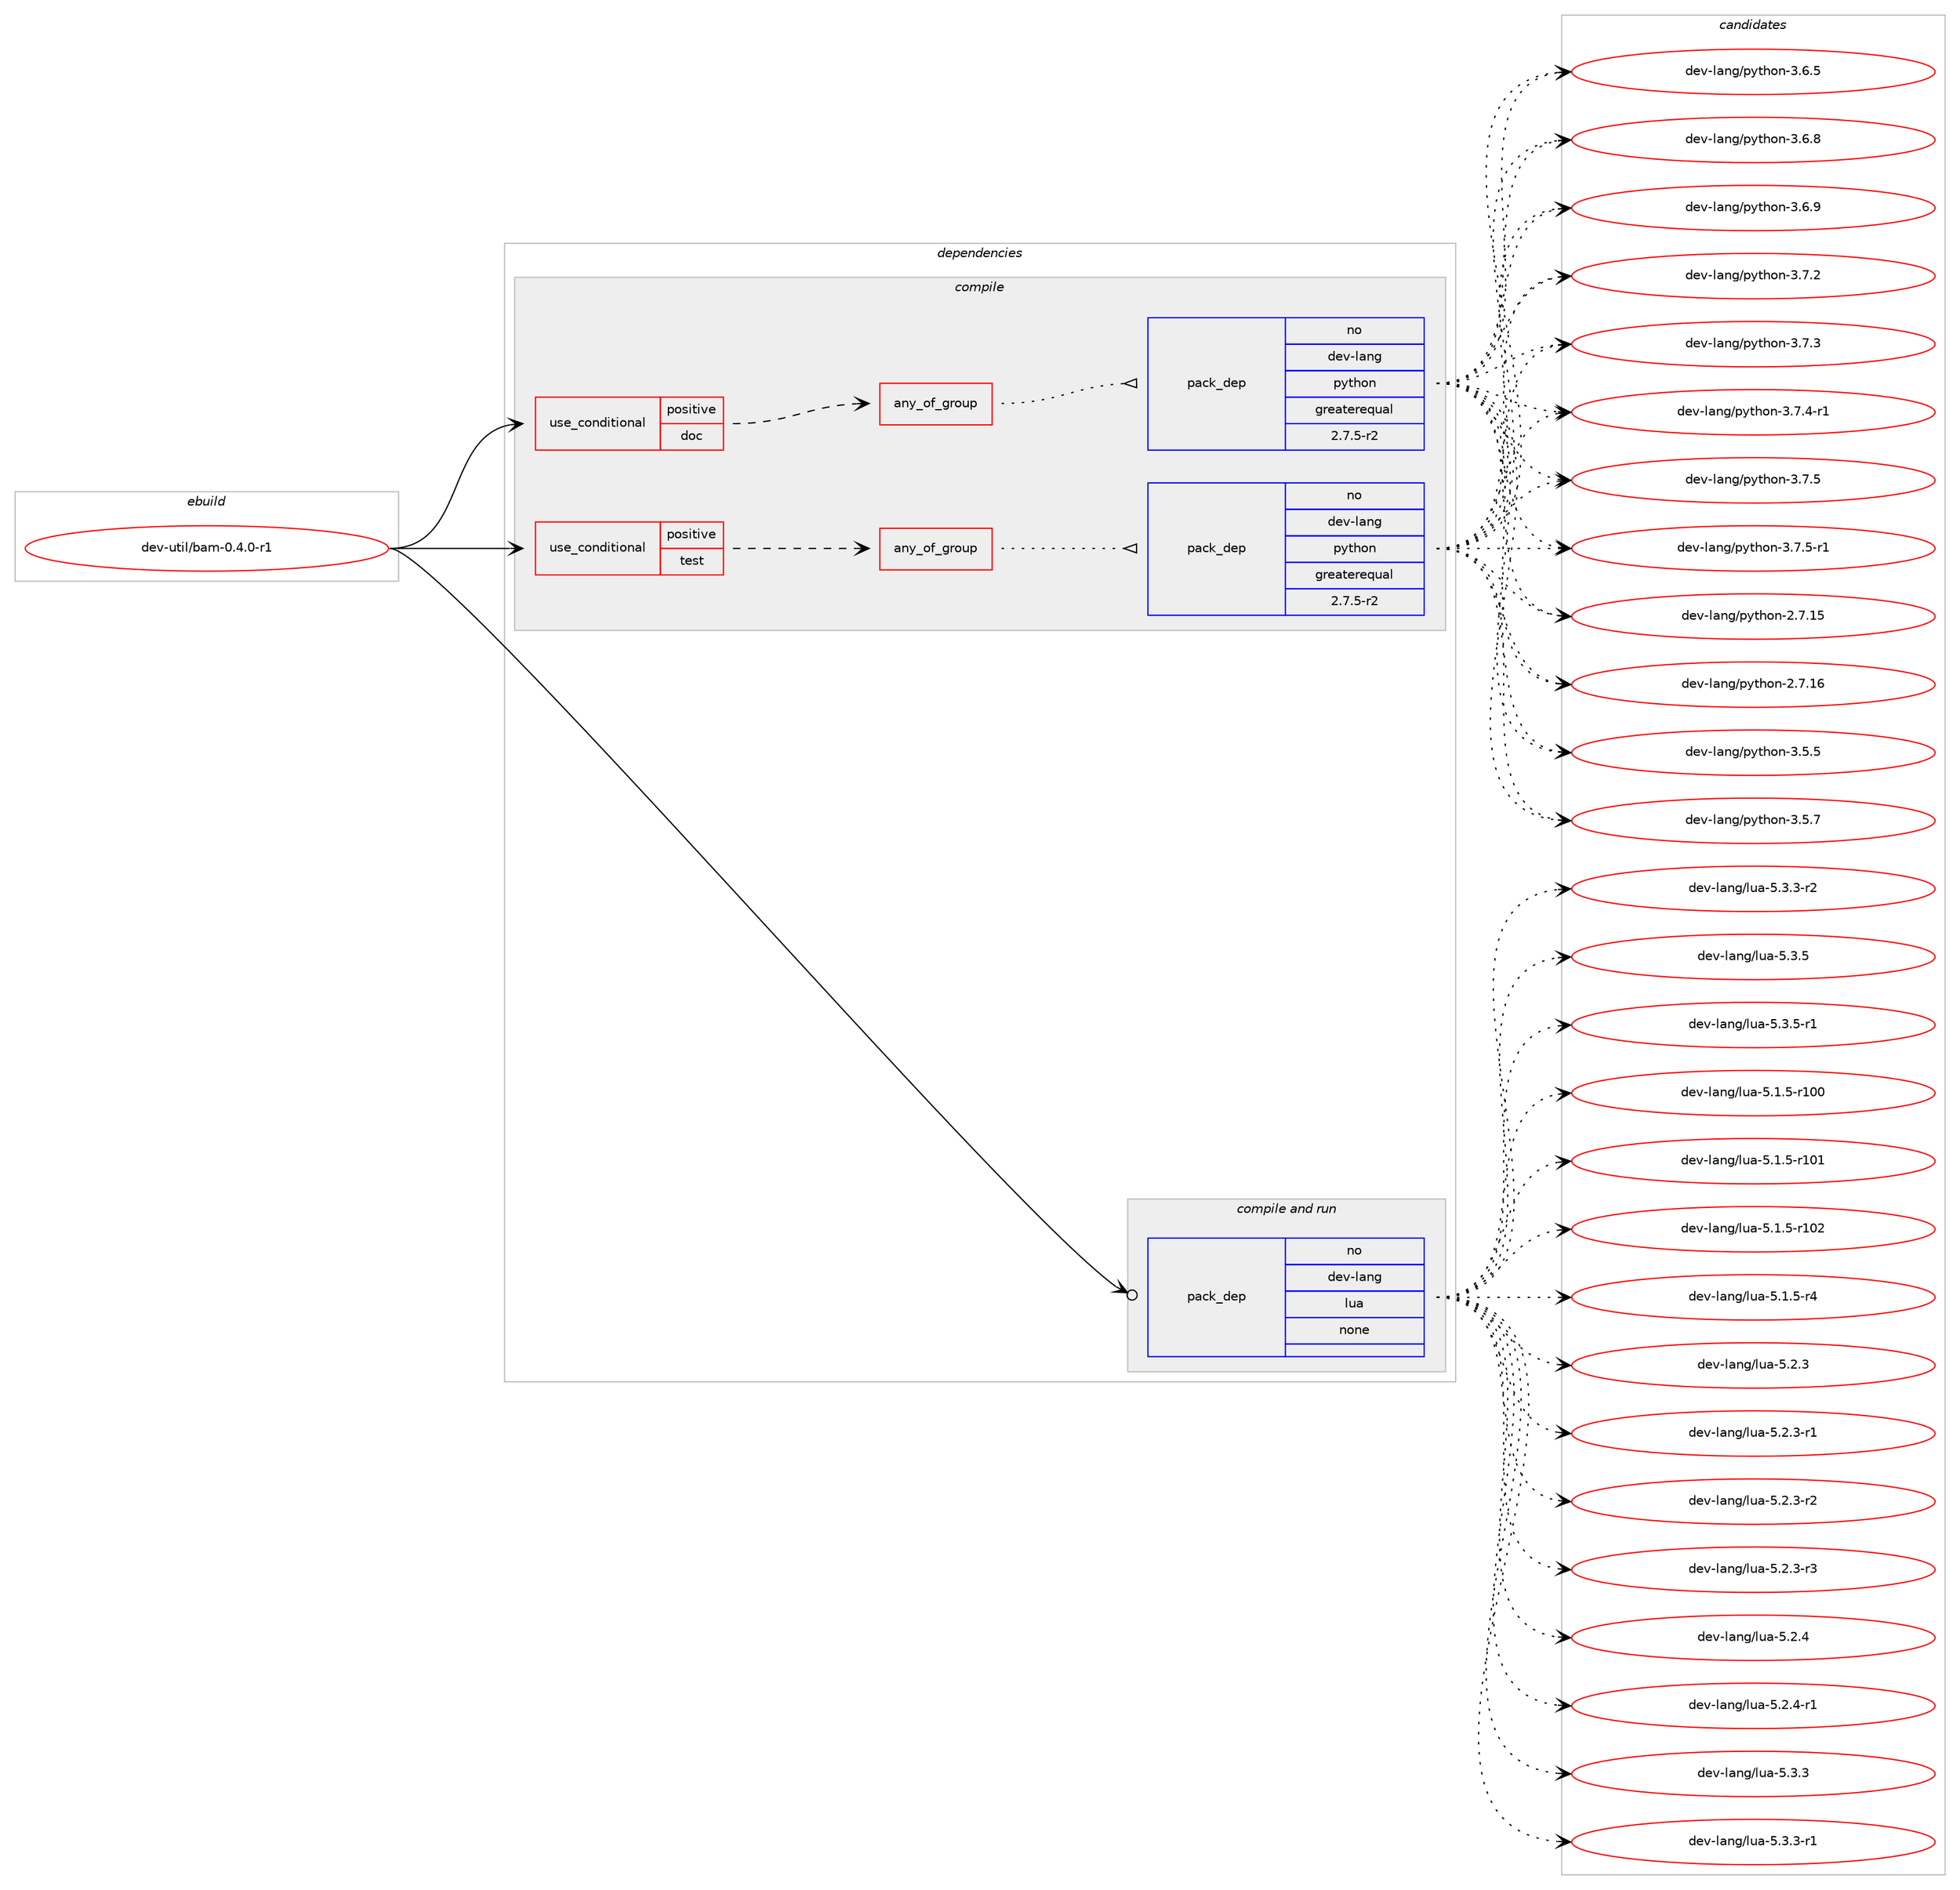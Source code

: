 digraph prolog {

# *************
# Graph options
# *************

newrank=true;
concentrate=true;
compound=true;
graph [rankdir=LR,fontname=Helvetica,fontsize=10,ranksep=1.5];#, ranksep=2.5, nodesep=0.2];
edge  [arrowhead=vee];
node  [fontname=Helvetica,fontsize=10];

# **********
# The ebuild
# **********

subgraph cluster_leftcol {
color=gray;
rank=same;
label=<<i>ebuild</i>>;
id [label="dev-util/bam-0.4.0-r1", color=red, width=4, href="../dev-util/bam-0.4.0-r1.svg"];
}

# ****************
# The dependencies
# ****************

subgraph cluster_midcol {
color=gray;
label=<<i>dependencies</i>>;
subgraph cluster_compile {
fillcolor="#eeeeee";
style=filled;
label=<<i>compile</i>>;
subgraph cond181836 {
dependency725568 [label=<<TABLE BORDER="0" CELLBORDER="1" CELLSPACING="0" CELLPADDING="4"><TR><TD ROWSPAN="3" CELLPADDING="10">use_conditional</TD></TR><TR><TD>positive</TD></TR><TR><TD>doc</TD></TR></TABLE>>, shape=none, color=red];
subgraph any11717 {
dependency725569 [label=<<TABLE BORDER="0" CELLBORDER="1" CELLSPACING="0" CELLPADDING="4"><TR><TD CELLPADDING="10">any_of_group</TD></TR></TABLE>>, shape=none, color=red];subgraph pack531637 {
dependency725570 [label=<<TABLE BORDER="0" CELLBORDER="1" CELLSPACING="0" CELLPADDING="4" WIDTH="220"><TR><TD ROWSPAN="6" CELLPADDING="30">pack_dep</TD></TR><TR><TD WIDTH="110">no</TD></TR><TR><TD>dev-lang</TD></TR><TR><TD>python</TD></TR><TR><TD>greaterequal</TD></TR><TR><TD>2.7.5-r2</TD></TR></TABLE>>, shape=none, color=blue];
}
dependency725569:e -> dependency725570:w [weight=20,style="dotted",arrowhead="oinv"];
}
dependency725568:e -> dependency725569:w [weight=20,style="dashed",arrowhead="vee"];
}
id:e -> dependency725568:w [weight=20,style="solid",arrowhead="vee"];
subgraph cond181837 {
dependency725571 [label=<<TABLE BORDER="0" CELLBORDER="1" CELLSPACING="0" CELLPADDING="4"><TR><TD ROWSPAN="3" CELLPADDING="10">use_conditional</TD></TR><TR><TD>positive</TD></TR><TR><TD>test</TD></TR></TABLE>>, shape=none, color=red];
subgraph any11718 {
dependency725572 [label=<<TABLE BORDER="0" CELLBORDER="1" CELLSPACING="0" CELLPADDING="4"><TR><TD CELLPADDING="10">any_of_group</TD></TR></TABLE>>, shape=none, color=red];subgraph pack531638 {
dependency725573 [label=<<TABLE BORDER="0" CELLBORDER="1" CELLSPACING="0" CELLPADDING="4" WIDTH="220"><TR><TD ROWSPAN="6" CELLPADDING="30">pack_dep</TD></TR><TR><TD WIDTH="110">no</TD></TR><TR><TD>dev-lang</TD></TR><TR><TD>python</TD></TR><TR><TD>greaterequal</TD></TR><TR><TD>2.7.5-r2</TD></TR></TABLE>>, shape=none, color=blue];
}
dependency725572:e -> dependency725573:w [weight=20,style="dotted",arrowhead="oinv"];
}
dependency725571:e -> dependency725572:w [weight=20,style="dashed",arrowhead="vee"];
}
id:e -> dependency725571:w [weight=20,style="solid",arrowhead="vee"];
}
subgraph cluster_compileandrun {
fillcolor="#eeeeee";
style=filled;
label=<<i>compile and run</i>>;
subgraph pack531639 {
dependency725574 [label=<<TABLE BORDER="0" CELLBORDER="1" CELLSPACING="0" CELLPADDING="4" WIDTH="220"><TR><TD ROWSPAN="6" CELLPADDING="30">pack_dep</TD></TR><TR><TD WIDTH="110">no</TD></TR><TR><TD>dev-lang</TD></TR><TR><TD>lua</TD></TR><TR><TD>none</TD></TR><TR><TD></TD></TR></TABLE>>, shape=none, color=blue];
}
id:e -> dependency725574:w [weight=20,style="solid",arrowhead="odotvee"];
}
subgraph cluster_run {
fillcolor="#eeeeee";
style=filled;
label=<<i>run</i>>;
}
}

# **************
# The candidates
# **************

subgraph cluster_choices {
rank=same;
color=gray;
label=<<i>candidates</i>>;

subgraph choice531637 {
color=black;
nodesep=1;
choice10010111845108971101034711212111610411111045504655464953 [label="dev-lang/python-2.7.15", color=red, width=4,href="../dev-lang/python-2.7.15.svg"];
choice10010111845108971101034711212111610411111045504655464954 [label="dev-lang/python-2.7.16", color=red, width=4,href="../dev-lang/python-2.7.16.svg"];
choice100101118451089711010347112121116104111110455146534653 [label="dev-lang/python-3.5.5", color=red, width=4,href="../dev-lang/python-3.5.5.svg"];
choice100101118451089711010347112121116104111110455146534655 [label="dev-lang/python-3.5.7", color=red, width=4,href="../dev-lang/python-3.5.7.svg"];
choice100101118451089711010347112121116104111110455146544653 [label="dev-lang/python-3.6.5", color=red, width=4,href="../dev-lang/python-3.6.5.svg"];
choice100101118451089711010347112121116104111110455146544656 [label="dev-lang/python-3.6.8", color=red, width=4,href="../dev-lang/python-3.6.8.svg"];
choice100101118451089711010347112121116104111110455146544657 [label="dev-lang/python-3.6.9", color=red, width=4,href="../dev-lang/python-3.6.9.svg"];
choice100101118451089711010347112121116104111110455146554650 [label="dev-lang/python-3.7.2", color=red, width=4,href="../dev-lang/python-3.7.2.svg"];
choice100101118451089711010347112121116104111110455146554651 [label="dev-lang/python-3.7.3", color=red, width=4,href="../dev-lang/python-3.7.3.svg"];
choice1001011184510897110103471121211161041111104551465546524511449 [label="dev-lang/python-3.7.4-r1", color=red, width=4,href="../dev-lang/python-3.7.4-r1.svg"];
choice100101118451089711010347112121116104111110455146554653 [label="dev-lang/python-3.7.5", color=red, width=4,href="../dev-lang/python-3.7.5.svg"];
choice1001011184510897110103471121211161041111104551465546534511449 [label="dev-lang/python-3.7.5-r1", color=red, width=4,href="../dev-lang/python-3.7.5-r1.svg"];
dependency725570:e -> choice10010111845108971101034711212111610411111045504655464953:w [style=dotted,weight="100"];
dependency725570:e -> choice10010111845108971101034711212111610411111045504655464954:w [style=dotted,weight="100"];
dependency725570:e -> choice100101118451089711010347112121116104111110455146534653:w [style=dotted,weight="100"];
dependency725570:e -> choice100101118451089711010347112121116104111110455146534655:w [style=dotted,weight="100"];
dependency725570:e -> choice100101118451089711010347112121116104111110455146544653:w [style=dotted,weight="100"];
dependency725570:e -> choice100101118451089711010347112121116104111110455146544656:w [style=dotted,weight="100"];
dependency725570:e -> choice100101118451089711010347112121116104111110455146544657:w [style=dotted,weight="100"];
dependency725570:e -> choice100101118451089711010347112121116104111110455146554650:w [style=dotted,weight="100"];
dependency725570:e -> choice100101118451089711010347112121116104111110455146554651:w [style=dotted,weight="100"];
dependency725570:e -> choice1001011184510897110103471121211161041111104551465546524511449:w [style=dotted,weight="100"];
dependency725570:e -> choice100101118451089711010347112121116104111110455146554653:w [style=dotted,weight="100"];
dependency725570:e -> choice1001011184510897110103471121211161041111104551465546534511449:w [style=dotted,weight="100"];
}
subgraph choice531638 {
color=black;
nodesep=1;
choice10010111845108971101034711212111610411111045504655464953 [label="dev-lang/python-2.7.15", color=red, width=4,href="../dev-lang/python-2.7.15.svg"];
choice10010111845108971101034711212111610411111045504655464954 [label="dev-lang/python-2.7.16", color=red, width=4,href="../dev-lang/python-2.7.16.svg"];
choice100101118451089711010347112121116104111110455146534653 [label="dev-lang/python-3.5.5", color=red, width=4,href="../dev-lang/python-3.5.5.svg"];
choice100101118451089711010347112121116104111110455146534655 [label="dev-lang/python-3.5.7", color=red, width=4,href="../dev-lang/python-3.5.7.svg"];
choice100101118451089711010347112121116104111110455146544653 [label="dev-lang/python-3.6.5", color=red, width=4,href="../dev-lang/python-3.6.5.svg"];
choice100101118451089711010347112121116104111110455146544656 [label="dev-lang/python-3.6.8", color=red, width=4,href="../dev-lang/python-3.6.8.svg"];
choice100101118451089711010347112121116104111110455146544657 [label="dev-lang/python-3.6.9", color=red, width=4,href="../dev-lang/python-3.6.9.svg"];
choice100101118451089711010347112121116104111110455146554650 [label="dev-lang/python-3.7.2", color=red, width=4,href="../dev-lang/python-3.7.2.svg"];
choice100101118451089711010347112121116104111110455146554651 [label="dev-lang/python-3.7.3", color=red, width=4,href="../dev-lang/python-3.7.3.svg"];
choice1001011184510897110103471121211161041111104551465546524511449 [label="dev-lang/python-3.7.4-r1", color=red, width=4,href="../dev-lang/python-3.7.4-r1.svg"];
choice100101118451089711010347112121116104111110455146554653 [label="dev-lang/python-3.7.5", color=red, width=4,href="../dev-lang/python-3.7.5.svg"];
choice1001011184510897110103471121211161041111104551465546534511449 [label="dev-lang/python-3.7.5-r1", color=red, width=4,href="../dev-lang/python-3.7.5-r1.svg"];
dependency725573:e -> choice10010111845108971101034711212111610411111045504655464953:w [style=dotted,weight="100"];
dependency725573:e -> choice10010111845108971101034711212111610411111045504655464954:w [style=dotted,weight="100"];
dependency725573:e -> choice100101118451089711010347112121116104111110455146534653:w [style=dotted,weight="100"];
dependency725573:e -> choice100101118451089711010347112121116104111110455146534655:w [style=dotted,weight="100"];
dependency725573:e -> choice100101118451089711010347112121116104111110455146544653:w [style=dotted,weight="100"];
dependency725573:e -> choice100101118451089711010347112121116104111110455146544656:w [style=dotted,weight="100"];
dependency725573:e -> choice100101118451089711010347112121116104111110455146544657:w [style=dotted,weight="100"];
dependency725573:e -> choice100101118451089711010347112121116104111110455146554650:w [style=dotted,weight="100"];
dependency725573:e -> choice100101118451089711010347112121116104111110455146554651:w [style=dotted,weight="100"];
dependency725573:e -> choice1001011184510897110103471121211161041111104551465546524511449:w [style=dotted,weight="100"];
dependency725573:e -> choice100101118451089711010347112121116104111110455146554653:w [style=dotted,weight="100"];
dependency725573:e -> choice1001011184510897110103471121211161041111104551465546534511449:w [style=dotted,weight="100"];
}
subgraph choice531639 {
color=black;
nodesep=1;
choice1001011184510897110103471081179745534649465345114494848 [label="dev-lang/lua-5.1.5-r100", color=red, width=4,href="../dev-lang/lua-5.1.5-r100.svg"];
choice1001011184510897110103471081179745534649465345114494849 [label="dev-lang/lua-5.1.5-r101", color=red, width=4,href="../dev-lang/lua-5.1.5-r101.svg"];
choice1001011184510897110103471081179745534649465345114494850 [label="dev-lang/lua-5.1.5-r102", color=red, width=4,href="../dev-lang/lua-5.1.5-r102.svg"];
choice100101118451089711010347108117974553464946534511452 [label="dev-lang/lua-5.1.5-r4", color=red, width=4,href="../dev-lang/lua-5.1.5-r4.svg"];
choice10010111845108971101034710811797455346504651 [label="dev-lang/lua-5.2.3", color=red, width=4,href="../dev-lang/lua-5.2.3.svg"];
choice100101118451089711010347108117974553465046514511449 [label="dev-lang/lua-5.2.3-r1", color=red, width=4,href="../dev-lang/lua-5.2.3-r1.svg"];
choice100101118451089711010347108117974553465046514511450 [label="dev-lang/lua-5.2.3-r2", color=red, width=4,href="../dev-lang/lua-5.2.3-r2.svg"];
choice100101118451089711010347108117974553465046514511451 [label="dev-lang/lua-5.2.3-r3", color=red, width=4,href="../dev-lang/lua-5.2.3-r3.svg"];
choice10010111845108971101034710811797455346504652 [label="dev-lang/lua-5.2.4", color=red, width=4,href="../dev-lang/lua-5.2.4.svg"];
choice100101118451089711010347108117974553465046524511449 [label="dev-lang/lua-5.2.4-r1", color=red, width=4,href="../dev-lang/lua-5.2.4-r1.svg"];
choice10010111845108971101034710811797455346514651 [label="dev-lang/lua-5.3.3", color=red, width=4,href="../dev-lang/lua-5.3.3.svg"];
choice100101118451089711010347108117974553465146514511449 [label="dev-lang/lua-5.3.3-r1", color=red, width=4,href="../dev-lang/lua-5.3.3-r1.svg"];
choice100101118451089711010347108117974553465146514511450 [label="dev-lang/lua-5.3.3-r2", color=red, width=4,href="../dev-lang/lua-5.3.3-r2.svg"];
choice10010111845108971101034710811797455346514653 [label="dev-lang/lua-5.3.5", color=red, width=4,href="../dev-lang/lua-5.3.5.svg"];
choice100101118451089711010347108117974553465146534511449 [label="dev-lang/lua-5.3.5-r1", color=red, width=4,href="../dev-lang/lua-5.3.5-r1.svg"];
dependency725574:e -> choice1001011184510897110103471081179745534649465345114494848:w [style=dotted,weight="100"];
dependency725574:e -> choice1001011184510897110103471081179745534649465345114494849:w [style=dotted,weight="100"];
dependency725574:e -> choice1001011184510897110103471081179745534649465345114494850:w [style=dotted,weight="100"];
dependency725574:e -> choice100101118451089711010347108117974553464946534511452:w [style=dotted,weight="100"];
dependency725574:e -> choice10010111845108971101034710811797455346504651:w [style=dotted,weight="100"];
dependency725574:e -> choice100101118451089711010347108117974553465046514511449:w [style=dotted,weight="100"];
dependency725574:e -> choice100101118451089711010347108117974553465046514511450:w [style=dotted,weight="100"];
dependency725574:e -> choice100101118451089711010347108117974553465046514511451:w [style=dotted,weight="100"];
dependency725574:e -> choice10010111845108971101034710811797455346504652:w [style=dotted,weight="100"];
dependency725574:e -> choice100101118451089711010347108117974553465046524511449:w [style=dotted,weight="100"];
dependency725574:e -> choice10010111845108971101034710811797455346514651:w [style=dotted,weight="100"];
dependency725574:e -> choice100101118451089711010347108117974553465146514511449:w [style=dotted,weight="100"];
dependency725574:e -> choice100101118451089711010347108117974553465146514511450:w [style=dotted,weight="100"];
dependency725574:e -> choice10010111845108971101034710811797455346514653:w [style=dotted,weight="100"];
dependency725574:e -> choice100101118451089711010347108117974553465146534511449:w [style=dotted,weight="100"];
}
}

}
